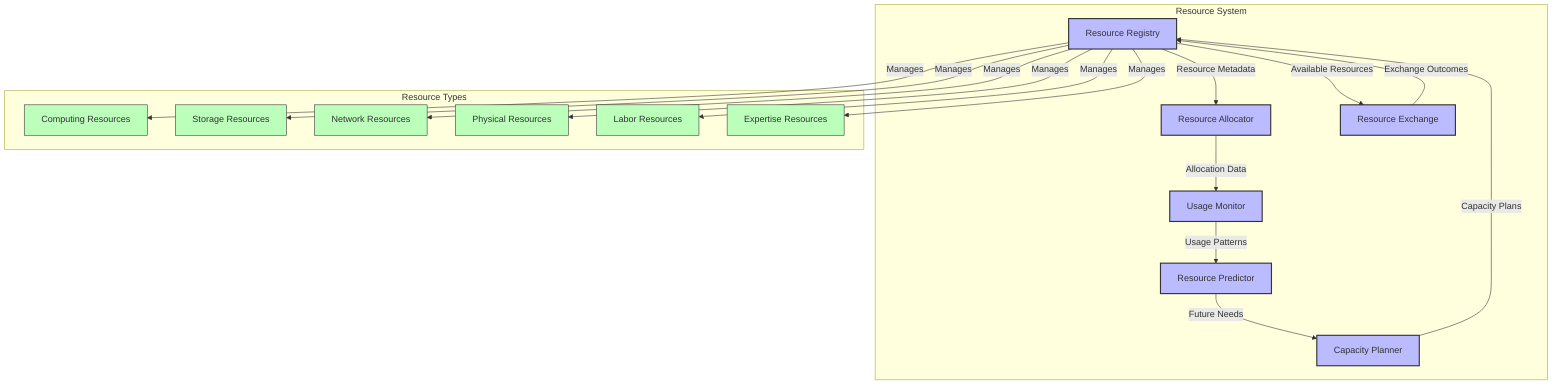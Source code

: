 graph TD
    subgraph "Resource System"
        REGISTRY[Resource Registry]
        ALLOCATOR[Resource Allocator]
        MONITOR[Usage Monitor]
        PREDICT[Resource Predictor]
        PLANNER[Capacity Planner]
        EXCHANGE[Resource Exchange]
    end
    
    REGISTRY -->|Resource Metadata| ALLOCATOR
    ALLOCATOR -->|Allocation Data| MONITOR
    MONITOR -->|Usage Patterns| PREDICT
    PREDICT -->|Future Needs| PLANNER
    PLANNER -->|Capacity Plans| REGISTRY
    REGISTRY -->|Available Resources| EXCHANGE
    EXCHANGE -->|Exchange Outcomes| REGISTRY
    
    subgraph "Resource Types"
        COMPUTE[Computing Resources]
        STORAGE[Storage Resources]
        NETWORK[Network Resources]
        PHYSICAL[Physical Resources]
        LABOR[Labor Resources]
        EXPERTISE[Expertise Resources]
    end
    
    REGISTRY -->|Manages| COMPUTE
    REGISTRY -->|Manages| STORAGE
    REGISTRY -->|Manages| NETWORK
    REGISTRY -->|Manages| PHYSICAL
    REGISTRY -->|Manages| LABOR
    REGISTRY -->|Manages| EXPERTISE
    
    classDef system fill:#bbf,stroke:#333,stroke-width:2px
    classDef resources fill:#bfb,stroke:#333,stroke-width:1px
    
    class REGISTRY,ALLOCATOR,MONITOR,PREDICT,PLANNER,EXCHANGE system
    class COMPUTE,STORAGE,NETWORK,PHYSICAL,LABOR,EXPERTISE resources